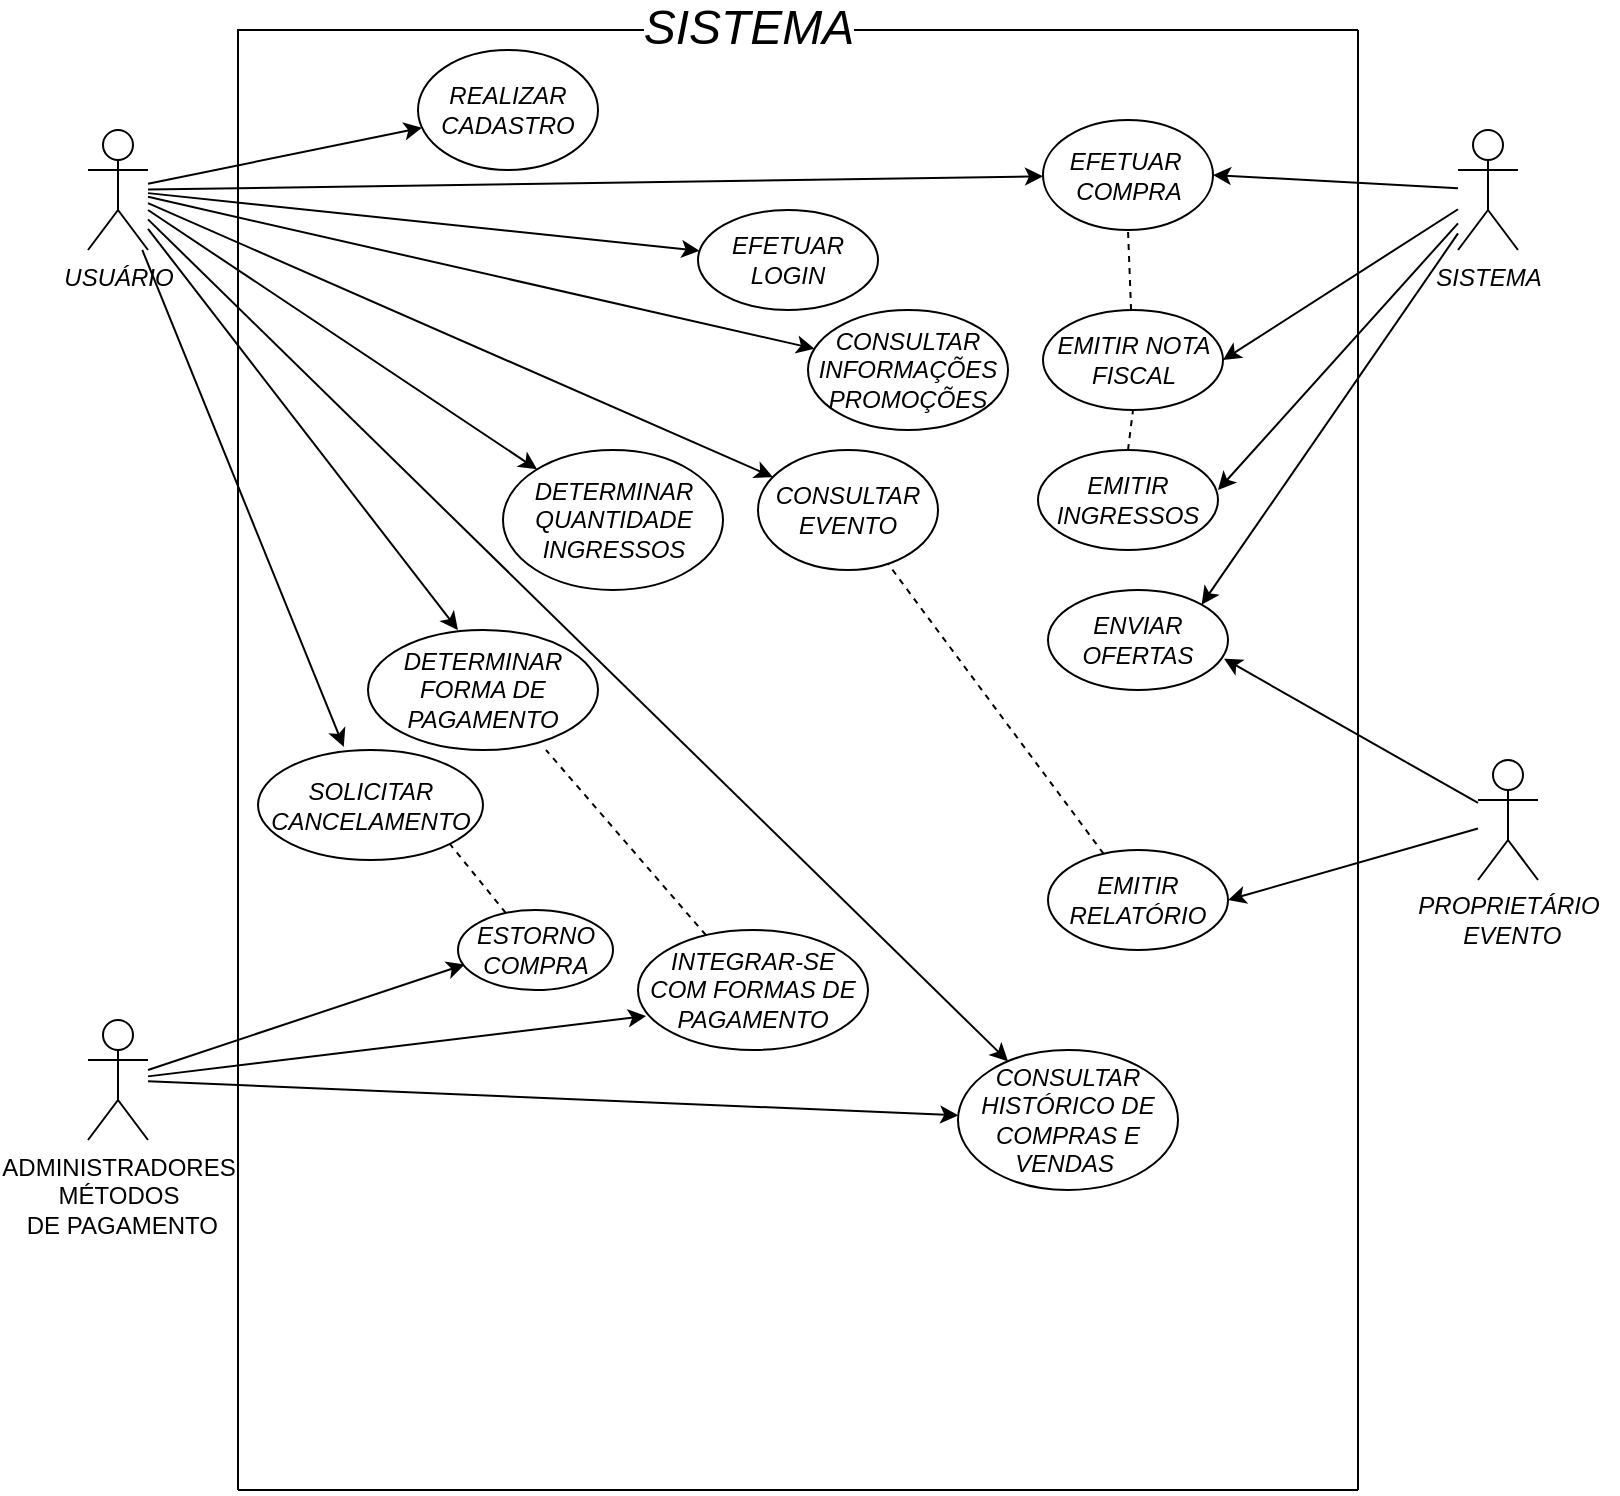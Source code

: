 <mxfile version="15.5.8" type="github">
  <diagram id="Dvip2d1yZzj2snk8C7WG" name="Page-1">
    <mxGraphModel dx="1813" dy="773" grid="1" gridSize="10" guides="1" tooltips="1" connect="1" arrows="1" fold="1" page="1" pageScale="1" pageWidth="827" pageHeight="1169" math="0" shadow="0">
      <root>
        <mxCell id="0" />
        <mxCell id="1" parent="0" />
        <mxCell id="7PK4IFP8PnnSspEqCmej-25" style="edgeStyle=none;rounded=0;orthogonalLoop=1;jettySize=auto;html=1;" parent="1" source="7PK4IFP8PnnSspEqCmej-2" target="7PK4IFP8PnnSspEqCmej-17" edge="1">
          <mxGeometry relative="1" as="geometry" />
        </mxCell>
        <mxCell id="7PK4IFP8PnnSspEqCmej-29" style="edgeStyle=none;rounded=0;orthogonalLoop=1;jettySize=auto;html=1;" parent="1" source="7PK4IFP8PnnSspEqCmej-2" target="7PK4IFP8PnnSspEqCmej-16" edge="1">
          <mxGeometry relative="1" as="geometry" />
        </mxCell>
        <mxCell id="7PK4IFP8PnnSspEqCmej-33" style="edgeStyle=none;rounded=0;orthogonalLoop=1;jettySize=auto;html=1;fontSize=24;" parent="1" source="7PK4IFP8PnnSspEqCmej-2" target="7PK4IFP8PnnSspEqCmej-18" edge="1">
          <mxGeometry relative="1" as="geometry" />
        </mxCell>
        <mxCell id="7PK4IFP8PnnSspEqCmej-34" style="edgeStyle=none;rounded=0;orthogonalLoop=1;jettySize=auto;html=1;fontSize=24;" parent="1" source="7PK4IFP8PnnSspEqCmej-2" target="7PK4IFP8PnnSspEqCmej-19" edge="1">
          <mxGeometry relative="1" as="geometry" />
        </mxCell>
        <mxCell id="7PK4IFP8PnnSspEqCmej-35" style="edgeStyle=none;rounded=0;orthogonalLoop=1;jettySize=auto;html=1;fontSize=24;" parent="1" source="7PK4IFP8PnnSspEqCmej-2" target="7PK4IFP8PnnSspEqCmej-20" edge="1">
          <mxGeometry relative="1" as="geometry" />
        </mxCell>
        <mxCell id="7PK4IFP8PnnSspEqCmej-41" style="edgeStyle=none;rounded=0;orthogonalLoop=1;jettySize=auto;html=1;fontSize=24;" parent="1" source="7PK4IFP8PnnSspEqCmej-2" target="7PK4IFP8PnnSspEqCmej-39" edge="1">
          <mxGeometry relative="1" as="geometry" />
        </mxCell>
        <mxCell id="7PK4IFP8PnnSspEqCmej-53" style="edgeStyle=none;rounded=0;orthogonalLoop=1;jettySize=auto;html=1;entryX=0.381;entryY=-0.028;entryDx=0;entryDy=0;entryPerimeter=0;fontSize=24;" parent="1" source="7PK4IFP8PnnSspEqCmej-2" target="7PK4IFP8PnnSspEqCmej-48" edge="1">
          <mxGeometry relative="1" as="geometry" />
        </mxCell>
        <mxCell id="pLdHfb8ZvUq_Yq_7UQ_n-6" style="edgeStyle=none;rounded=0;orthogonalLoop=1;jettySize=auto;html=1;" edge="1" parent="1" source="7PK4IFP8PnnSspEqCmej-2" target="pLdHfb8ZvUq_Yq_7UQ_n-3">
          <mxGeometry relative="1" as="geometry" />
        </mxCell>
        <mxCell id="7PK4IFP8PnnSspEqCmej-2" value="&lt;i&gt;USUÁRIO&lt;/i&gt;" style="shape=umlActor;verticalLabelPosition=bottom;verticalAlign=top;html=1;outlineConnect=0;" parent="1" vertex="1">
          <mxGeometry x="45" y="80" width="30" height="60" as="geometry" />
        </mxCell>
        <mxCell id="7PK4IFP8PnnSspEqCmej-52" style="edgeStyle=none;rounded=0;orthogonalLoop=1;jettySize=auto;html=1;entryX=1;entryY=0.5;entryDx=0;entryDy=0;fontSize=24;" parent="1" source="7PK4IFP8PnnSspEqCmej-3" target="7PK4IFP8PnnSspEqCmej-46" edge="1">
          <mxGeometry relative="1" as="geometry" />
        </mxCell>
        <mxCell id="7PK4IFP8PnnSspEqCmej-56" style="edgeStyle=none;rounded=0;orthogonalLoop=1;jettySize=auto;html=1;fontSize=24;entryX=0.978;entryY=0.687;entryDx=0;entryDy=0;entryPerimeter=0;" parent="1" source="7PK4IFP8PnnSspEqCmej-3" target="7PK4IFP8PnnSspEqCmej-45" edge="1">
          <mxGeometry relative="1" as="geometry">
            <mxPoint x="620" y="350" as="targetPoint" />
          </mxGeometry>
        </mxCell>
        <mxCell id="7PK4IFP8PnnSspEqCmej-3" value="" style="shape=umlActor;verticalLabelPosition=bottom;verticalAlign=top;html=1;outlineConnect=0;" parent="1" vertex="1">
          <mxGeometry x="740" y="395" width="30" height="60" as="geometry" />
        </mxCell>
        <mxCell id="7PK4IFP8PnnSspEqCmej-40" style="edgeStyle=none;rounded=0;orthogonalLoop=1;jettySize=auto;html=1;entryX=1;entryY=0.5;entryDx=0;entryDy=0;fontSize=24;" parent="1" source="7PK4IFP8PnnSspEqCmej-4" target="7PK4IFP8PnnSspEqCmej-39" edge="1">
          <mxGeometry relative="1" as="geometry" />
        </mxCell>
        <mxCell id="7PK4IFP8PnnSspEqCmej-43" style="edgeStyle=none;rounded=0;orthogonalLoop=1;jettySize=auto;html=1;entryX=1;entryY=0.5;entryDx=0;entryDy=0;fontSize=24;" parent="1" source="7PK4IFP8PnnSspEqCmej-4" target="7PK4IFP8PnnSspEqCmej-42" edge="1">
          <mxGeometry relative="1" as="geometry" />
        </mxCell>
        <mxCell id="7PK4IFP8PnnSspEqCmej-50" style="edgeStyle=none;rounded=0;orthogonalLoop=1;jettySize=auto;html=1;fontSize=24;" parent="1" source="7PK4IFP8PnnSspEqCmej-4" edge="1">
          <mxGeometry relative="1" as="geometry">
            <mxPoint x="610" y="260" as="targetPoint" />
          </mxGeometry>
        </mxCell>
        <mxCell id="7PK4IFP8PnnSspEqCmej-51" style="edgeStyle=none;rounded=0;orthogonalLoop=1;jettySize=auto;html=1;entryX=1;entryY=0;entryDx=0;entryDy=0;fontSize=24;" parent="1" source="7PK4IFP8PnnSspEqCmej-4" target="7PK4IFP8PnnSspEqCmej-45" edge="1">
          <mxGeometry relative="1" as="geometry" />
        </mxCell>
        <mxCell id="7PK4IFP8PnnSspEqCmej-4" value="&lt;i&gt;SISTEMA&lt;/i&gt;" style="shape=umlActor;verticalLabelPosition=bottom;verticalAlign=top;html=1;outlineConnect=0;" parent="1" vertex="1">
          <mxGeometry x="730" y="80" width="30" height="60" as="geometry" />
        </mxCell>
        <mxCell id="7PK4IFP8PnnSspEqCmej-10" value="&lt;i&gt;PROPRIETÁRIO&lt;br&gt;&amp;nbsp;EVENTO&lt;/i&gt;" style="text;html=1;align=center;verticalAlign=middle;resizable=0;points=[];autosize=1;strokeColor=none;fillColor=none;" parent="1" vertex="1">
          <mxGeometry x="700" y="460" width="110" height="30" as="geometry" />
        </mxCell>
        <mxCell id="7PK4IFP8PnnSspEqCmej-54" style="edgeStyle=none;rounded=0;orthogonalLoop=1;jettySize=auto;html=1;fontSize=24;entryX=0.044;entryY=0.68;entryDx=0;entryDy=0;entryPerimeter=0;" parent="1" source="7PK4IFP8PnnSspEqCmej-12" target="7PK4IFP8PnnSspEqCmej-49" edge="1">
          <mxGeometry relative="1" as="geometry">
            <mxPoint x="400" y="555" as="targetPoint" />
          </mxGeometry>
        </mxCell>
        <mxCell id="pLdHfb8ZvUq_Yq_7UQ_n-7" style="edgeStyle=none;rounded=0;orthogonalLoop=1;jettySize=auto;html=1;" edge="1" parent="1" source="7PK4IFP8PnnSspEqCmej-12" target="pLdHfb8ZvUq_Yq_7UQ_n-3">
          <mxGeometry relative="1" as="geometry" />
        </mxCell>
        <mxCell id="pLdHfb8ZvUq_Yq_7UQ_n-11" style="edgeStyle=none;rounded=0;orthogonalLoop=1;jettySize=auto;html=1;entryX=0.035;entryY=0.717;entryDx=0;entryDy=0;entryPerimeter=0;" edge="1" parent="1" source="7PK4IFP8PnnSspEqCmej-12" target="pLdHfb8ZvUq_Yq_7UQ_n-9">
          <mxGeometry relative="1" as="geometry" />
        </mxCell>
        <mxCell id="7PK4IFP8PnnSspEqCmej-12" value="ADMINISTRADORES&lt;br&gt;MÉTODOS&lt;br&gt;&amp;nbsp;DE PAGAMENTO" style="shape=umlActor;verticalLabelPosition=bottom;verticalAlign=top;html=1;outlineConnect=0;" parent="1" vertex="1">
          <mxGeometry x="45" y="525" width="30" height="60" as="geometry" />
        </mxCell>
        <mxCell id="7PK4IFP8PnnSspEqCmej-16" value="&lt;i&gt;REALIZAR CADASTRO&lt;/i&gt;" style="ellipse;whiteSpace=wrap;html=1;fillColor=#FFFFFF;" parent="1" vertex="1">
          <mxGeometry x="210" y="40" width="90" height="60" as="geometry" />
        </mxCell>
        <mxCell id="7PK4IFP8PnnSspEqCmej-17" value="&lt;i&gt;EFETUAR LOGIN&lt;/i&gt;" style="ellipse;whiteSpace=wrap;html=1;fillColor=#FFFFFF;" parent="1" vertex="1">
          <mxGeometry x="350" y="120" width="90" height="50" as="geometry" />
        </mxCell>
        <mxCell id="7PK4IFP8PnnSspEqCmej-18" value="&lt;i&gt;CONSULTAR EVENTO&lt;/i&gt;" style="ellipse;whiteSpace=wrap;html=1;fillColor=#FFFFFF;" parent="1" vertex="1">
          <mxGeometry x="380" y="240" width="90" height="60" as="geometry" />
        </mxCell>
        <mxCell id="7PK4IFP8PnnSspEqCmej-19" value="&lt;i&gt;CONSULTAR&lt;br&gt;INFORMAÇÕES&lt;br&gt;PROMOÇÕES&lt;br&gt;&lt;/i&gt;" style="ellipse;whiteSpace=wrap;html=1;fillColor=#FFFFFF;" parent="1" vertex="1">
          <mxGeometry x="405" y="170" width="100" height="60" as="geometry" />
        </mxCell>
        <mxCell id="7PK4IFP8PnnSspEqCmej-20" value="&lt;i&gt;DETERMINAR QUANTIDADE INGRESSOS&lt;/i&gt;" style="ellipse;whiteSpace=wrap;html=1;fillColor=#FFFFFF;" parent="1" vertex="1">
          <mxGeometry x="252.5" y="240" width="110" height="70" as="geometry" />
        </mxCell>
        <mxCell id="7PK4IFP8PnnSspEqCmej-21" value="&lt;i&gt;DETERMINAR FORMA DE PAGAMENTO&lt;/i&gt;" style="ellipse;whiteSpace=wrap;html=1;fillColor=#FFFFFF;" parent="1" vertex="1">
          <mxGeometry x="185" y="330" width="115" height="60" as="geometry" />
        </mxCell>
        <mxCell id="7PK4IFP8PnnSspEqCmej-27" value="" style="endArrow=none;html=1;rounded=0;" parent="1" edge="1">
          <mxGeometry width="50" height="50" relative="1" as="geometry">
            <mxPoint x="680" y="640" as="sourcePoint" />
            <mxPoint x="680" y="30" as="targetPoint" />
            <Array as="points">
              <mxPoint x="680" y="760" />
              <mxPoint x="680" y="640" />
            </Array>
          </mxGeometry>
        </mxCell>
        <mxCell id="7PK4IFP8PnnSspEqCmej-28" value="" style="endArrow=none;html=1;rounded=0;" parent="1" edge="1">
          <mxGeometry width="50" height="50" relative="1" as="geometry">
            <mxPoint x="120" y="760" as="sourcePoint" />
            <mxPoint x="680" y="30" as="targetPoint" />
            <Array as="points">
              <mxPoint x="120" y="30" />
              <mxPoint x="250" y="30" />
              <mxPoint x="470" y="30" />
              <mxPoint x="570" y="30" />
              <mxPoint x="630" y="30" />
            </Array>
          </mxGeometry>
        </mxCell>
        <mxCell id="7PK4IFP8PnnSspEqCmej-32" value="&lt;font style=&quot;font-size: 24px&quot;&gt;&lt;i&gt;SISTEMA&lt;/i&gt;&lt;/font&gt;" style="edgeLabel;html=1;align=center;verticalAlign=middle;resizable=0;points=[];" parent="7PK4IFP8PnnSspEqCmej-28" vertex="1" connectable="0">
          <mxGeometry x="0.508" y="1" relative="1" as="geometry">
            <mxPoint x="12" as="offset" />
          </mxGeometry>
        </mxCell>
        <mxCell id="7PK4IFP8PnnSspEqCmej-36" value="" style="endArrow=none;html=1;rounded=0;" parent="1" edge="1">
          <mxGeometry width="50" height="50" relative="1" as="geometry">
            <mxPoint x="680" y="760" as="sourcePoint" />
            <mxPoint x="120" y="760" as="targetPoint" />
            <Array as="points">
              <mxPoint x="400" y="760" />
            </Array>
          </mxGeometry>
        </mxCell>
        <mxCell id="7PK4IFP8PnnSspEqCmej-38" style="edgeStyle=none;rounded=0;orthogonalLoop=1;jettySize=auto;html=1;fontSize=24;entryX=0.391;entryY=0;entryDx=0;entryDy=0;entryPerimeter=0;" parent="1" source="7PK4IFP8PnnSspEqCmej-2" target="7PK4IFP8PnnSspEqCmej-21" edge="1">
          <mxGeometry relative="1" as="geometry">
            <mxPoint x="90" y="120" as="sourcePoint" />
            <mxPoint x="266.515" y="309.999" as="targetPoint" />
          </mxGeometry>
        </mxCell>
        <mxCell id="7PK4IFP8PnnSspEqCmej-39" value="&lt;i&gt;EFETUAR&amp;nbsp;&lt;br&gt;COMPRA&lt;br&gt;&lt;/i&gt;" style="ellipse;whiteSpace=wrap;html=1;fillColor=#FFFFFF;" parent="1" vertex="1">
          <mxGeometry x="522.5" y="75" width="85" height="55" as="geometry" />
        </mxCell>
        <mxCell id="7PK4IFP8PnnSspEqCmej-42" value="&lt;i&gt;EMITIR NOTA FISCAL&lt;br&gt;&lt;/i&gt;" style="ellipse;whiteSpace=wrap;html=1;fillColor=#FFFFFF;" parent="1" vertex="1">
          <mxGeometry x="522.5" y="170" width="90" height="50" as="geometry" />
        </mxCell>
        <mxCell id="7PK4IFP8PnnSspEqCmej-44" value="&lt;i&gt;EMITIR INGRESSOS&lt;br&gt;&lt;/i&gt;" style="ellipse;whiteSpace=wrap;html=1;fillColor=#FFFFFF;" parent="1" vertex="1">
          <mxGeometry x="520" y="240" width="90" height="50" as="geometry" />
        </mxCell>
        <mxCell id="7PK4IFP8PnnSspEqCmej-45" value="&lt;i&gt;ENVIAR OFERTAS&lt;/i&gt;" style="ellipse;whiteSpace=wrap;html=1;fillColor=#FFFFFF;" parent="1" vertex="1">
          <mxGeometry x="525" y="310" width="90" height="50" as="geometry" />
        </mxCell>
        <mxCell id="7PK4IFP8PnnSspEqCmej-46" value="&lt;i&gt;EMITIR RELATÓRIO&lt;/i&gt;" style="ellipse;whiteSpace=wrap;html=1;fillColor=#FFFFFF;" parent="1" vertex="1">
          <mxGeometry x="525" y="440" width="90" height="50" as="geometry" />
        </mxCell>
        <mxCell id="7PK4IFP8PnnSspEqCmej-48" value="&lt;i&gt;SOLICITAR CANCELAMENTO&lt;/i&gt;" style="ellipse;whiteSpace=wrap;html=1;fillColor=#FFFFFF;" parent="1" vertex="1">
          <mxGeometry x="130" y="390" width="112.5" height="55" as="geometry" />
        </mxCell>
        <mxCell id="7PK4IFP8PnnSspEqCmej-49" value="&lt;i&gt;ESTORNO COMPRA&lt;/i&gt;" style="ellipse;whiteSpace=wrap;html=1;fillColor=#FFFFFF;" parent="1" vertex="1">
          <mxGeometry x="230" y="470" width="77.5" height="40" as="geometry" />
        </mxCell>
        <mxCell id="7PK4IFP8PnnSspEqCmej-57" value="" style="endArrow=none;dashed=1;html=1;rounded=0;fontSize=24;entryX=1;entryY=1;entryDx=0;entryDy=0;" parent="1" source="7PK4IFP8PnnSspEqCmej-49" target="7PK4IFP8PnnSspEqCmej-48" edge="1">
          <mxGeometry width="50" height="50" relative="1" as="geometry">
            <mxPoint x="390" y="490" as="sourcePoint" />
            <mxPoint x="250" y="470" as="targetPoint" />
            <Array as="points" />
          </mxGeometry>
        </mxCell>
        <mxCell id="7PK4IFP8PnnSspEqCmej-59" value="" style="endArrow=none;dashed=1;html=1;rounded=0;fontSize=24;" parent="1" source="7PK4IFP8PnnSspEqCmej-46" target="7PK4IFP8PnnSspEqCmej-18" edge="1">
          <mxGeometry width="50" height="50" relative="1" as="geometry">
            <mxPoint x="418.96" y="546.35" as="sourcePoint" />
            <mxPoint x="273.64" y="487.64" as="targetPoint" />
            <Array as="points" />
          </mxGeometry>
        </mxCell>
        <mxCell id="pLdHfb8ZvUq_Yq_7UQ_n-3" value="&lt;i&gt;CONSULTAR HISTÓRICO DE COMPRAS E VENDAS&amp;nbsp;&lt;/i&gt;" style="ellipse;whiteSpace=wrap;html=1;fillColor=#FFFFFF;" vertex="1" parent="1">
          <mxGeometry x="480" y="540" width="110" height="70" as="geometry" />
        </mxCell>
        <mxCell id="pLdHfb8ZvUq_Yq_7UQ_n-9" value="&lt;i&gt;INTEGRAR-SE COM FORMAS DE PAGAMENTO&lt;/i&gt;" style="ellipse;whiteSpace=wrap;html=1;fillColor=#FFFFFF;" vertex="1" parent="1">
          <mxGeometry x="320" y="480" width="115" height="60" as="geometry" />
        </mxCell>
        <mxCell id="pLdHfb8ZvUq_Yq_7UQ_n-10" value="" style="endArrow=none;dashed=1;html=1;rounded=0;fontSize=24;entryX=0.774;entryY=1;entryDx=0;entryDy=0;entryPerimeter=0;" edge="1" parent="1" source="pLdHfb8ZvUq_Yq_7UQ_n-9" target="7PK4IFP8PnnSspEqCmej-21">
          <mxGeometry width="50" height="50" relative="1" as="geometry">
            <mxPoint x="288.46" y="548.16" as="sourcePoint" />
            <mxPoint x="262.497" y="371.83" as="targetPoint" />
            <Array as="points" />
          </mxGeometry>
        </mxCell>
        <mxCell id="pLdHfb8ZvUq_Yq_7UQ_n-12" value="" style="endArrow=none;dashed=1;html=1;rounded=0;fontSize=24;entryX=0.5;entryY=1;entryDx=0;entryDy=0;" edge="1" parent="1" source="7PK4IFP8PnnSspEqCmej-42" target="7PK4IFP8PnnSspEqCmej-39">
          <mxGeometry width="50" height="50" relative="1" as="geometry">
            <mxPoint x="667.82" y="275.016" as="sourcePoint" />
            <mxPoint x="559.997" y="129.999" as="targetPoint" />
            <Array as="points" />
          </mxGeometry>
        </mxCell>
        <mxCell id="pLdHfb8ZvUq_Yq_7UQ_n-15" value="" style="endArrow=none;dashed=1;html=1;rounded=0;fontSize=24;exitX=0.5;exitY=0;exitDx=0;exitDy=0;entryX=0.5;entryY=1;entryDx=0;entryDy=0;" edge="1" parent="1" source="7PK4IFP8PnnSspEqCmej-44" target="7PK4IFP8PnnSspEqCmej-42">
          <mxGeometry width="50" height="50" relative="1" as="geometry">
            <mxPoint x="576.731" y="180.004" as="sourcePoint" />
            <mxPoint x="580" y="160" as="targetPoint" />
            <Array as="points" />
          </mxGeometry>
        </mxCell>
      </root>
    </mxGraphModel>
  </diagram>
</mxfile>
